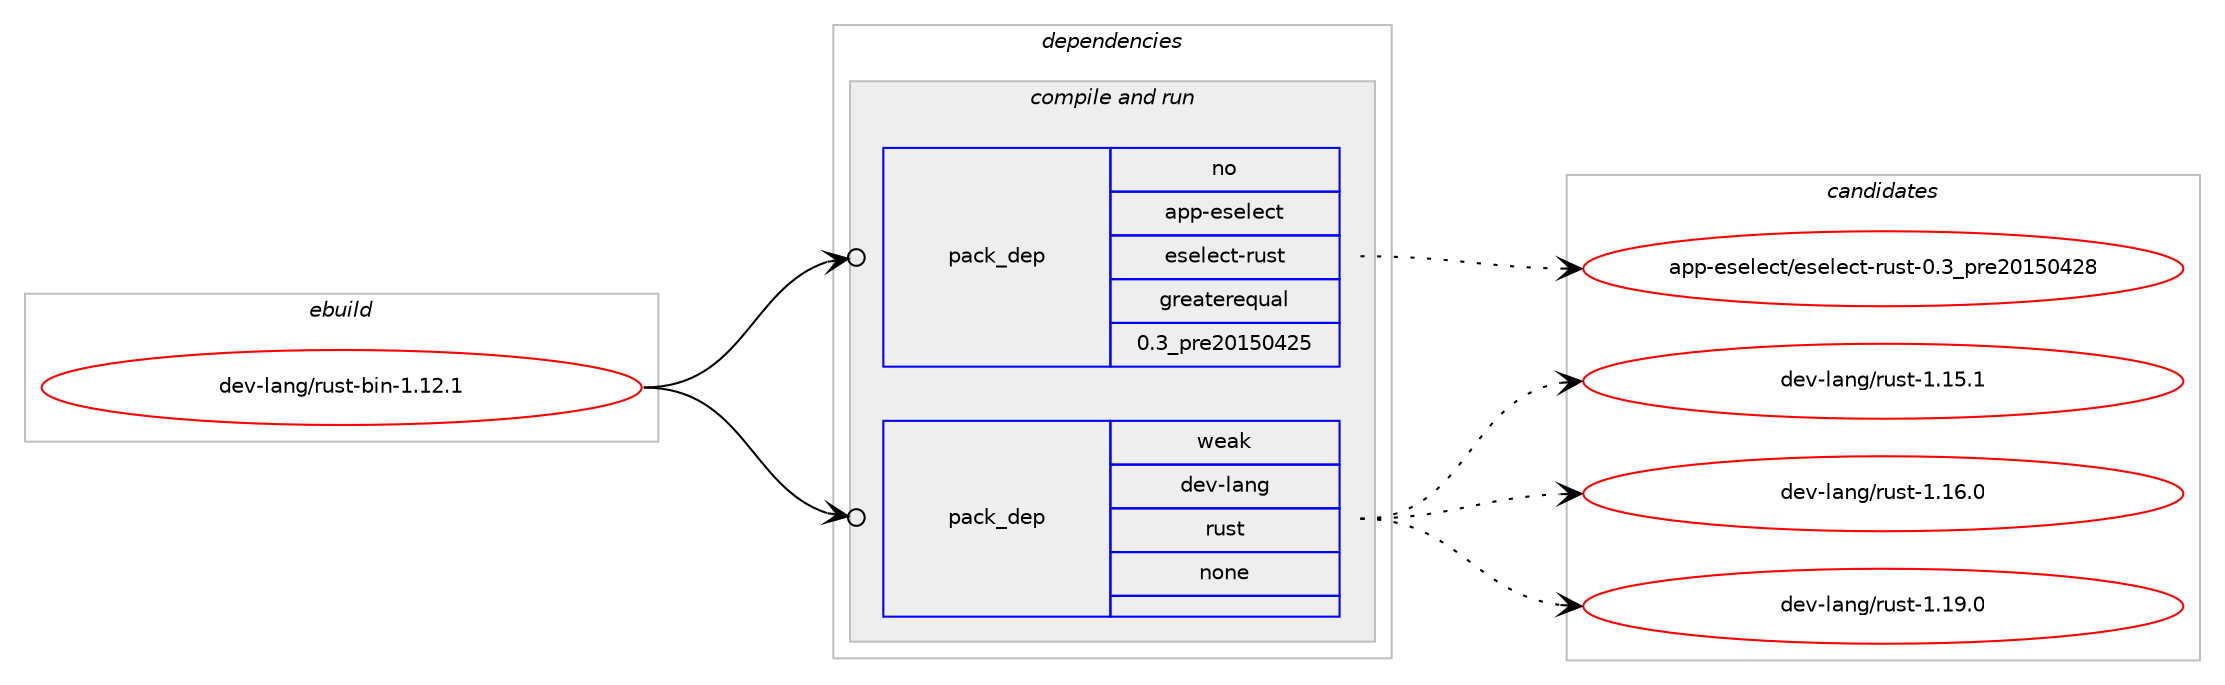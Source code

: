 digraph prolog {

# *************
# Graph options
# *************

newrank=true;
concentrate=true;
compound=true;
graph [rankdir=LR,fontname=Helvetica,fontsize=10,ranksep=1.5];#, ranksep=2.5, nodesep=0.2];
edge  [arrowhead=vee];
node  [fontname=Helvetica,fontsize=10];

# **********
# The ebuild
# **********

subgraph cluster_leftcol {
color=gray;
rank=same;
label=<<i>ebuild</i>>;
id [label="dev-lang/rust-bin-1.12.1", color=red, width=4, href="../dev-lang/rust-bin-1.12.1.svg"];
}

# ****************
# The dependencies
# ****************

subgraph cluster_midcol {
color=gray;
label=<<i>dependencies</i>>;
subgraph cluster_compile {
fillcolor="#eeeeee";
style=filled;
label=<<i>compile</i>>;
}
subgraph cluster_compileandrun {
fillcolor="#eeeeee";
style=filled;
label=<<i>compile and run</i>>;
subgraph pack82556 {
dependency109384 [label=<<TABLE BORDER="0" CELLBORDER="1" CELLSPACING="0" CELLPADDING="4" WIDTH="220"><TR><TD ROWSPAN="6" CELLPADDING="30">pack_dep</TD></TR><TR><TD WIDTH="110">no</TD></TR><TR><TD>app-eselect</TD></TR><TR><TD>eselect-rust</TD></TR><TR><TD>greaterequal</TD></TR><TR><TD>0.3_pre20150425</TD></TR></TABLE>>, shape=none, color=blue];
}
id:e -> dependency109384:w [weight=20,style="solid",arrowhead="odotvee"];
subgraph pack82557 {
dependency109385 [label=<<TABLE BORDER="0" CELLBORDER="1" CELLSPACING="0" CELLPADDING="4" WIDTH="220"><TR><TD ROWSPAN="6" CELLPADDING="30">pack_dep</TD></TR><TR><TD WIDTH="110">weak</TD></TR><TR><TD>dev-lang</TD></TR><TR><TD>rust</TD></TR><TR><TD>none</TD></TR><TR><TD></TD></TR></TABLE>>, shape=none, color=blue];
}
id:e -> dependency109385:w [weight=20,style="solid",arrowhead="odotvee"];
}
subgraph cluster_run {
fillcolor="#eeeeee";
style=filled;
label=<<i>run</i>>;
}
}

# **************
# The candidates
# **************

subgraph cluster_choices {
rank=same;
color=gray;
label=<<i>candidates</i>>;

subgraph choice82556 {
color=black;
nodesep=1;
choice97112112451011151011081019911647101115101108101991164511411711511645484651951121141015048495348525056 [label="app-eselect/eselect-rust-0.3_pre20150428", color=red, width=4,href="../app-eselect/eselect-rust-0.3_pre20150428.svg"];
dependency109384:e -> choice97112112451011151011081019911647101115101108101991164511411711511645484651951121141015048495348525056:w [style=dotted,weight="100"];
}
subgraph choice82557 {
color=black;
nodesep=1;
choice10010111845108971101034711411711511645494649534649 [label="dev-lang/rust-1.15.1", color=red, width=4,href="../dev-lang/rust-1.15.1.svg"];
choice10010111845108971101034711411711511645494649544648 [label="dev-lang/rust-1.16.0", color=red, width=4,href="../dev-lang/rust-1.16.0.svg"];
choice10010111845108971101034711411711511645494649574648 [label="dev-lang/rust-1.19.0", color=red, width=4,href="../dev-lang/rust-1.19.0.svg"];
dependency109385:e -> choice10010111845108971101034711411711511645494649534649:w [style=dotted,weight="100"];
dependency109385:e -> choice10010111845108971101034711411711511645494649544648:w [style=dotted,weight="100"];
dependency109385:e -> choice10010111845108971101034711411711511645494649574648:w [style=dotted,weight="100"];
}
}

}
